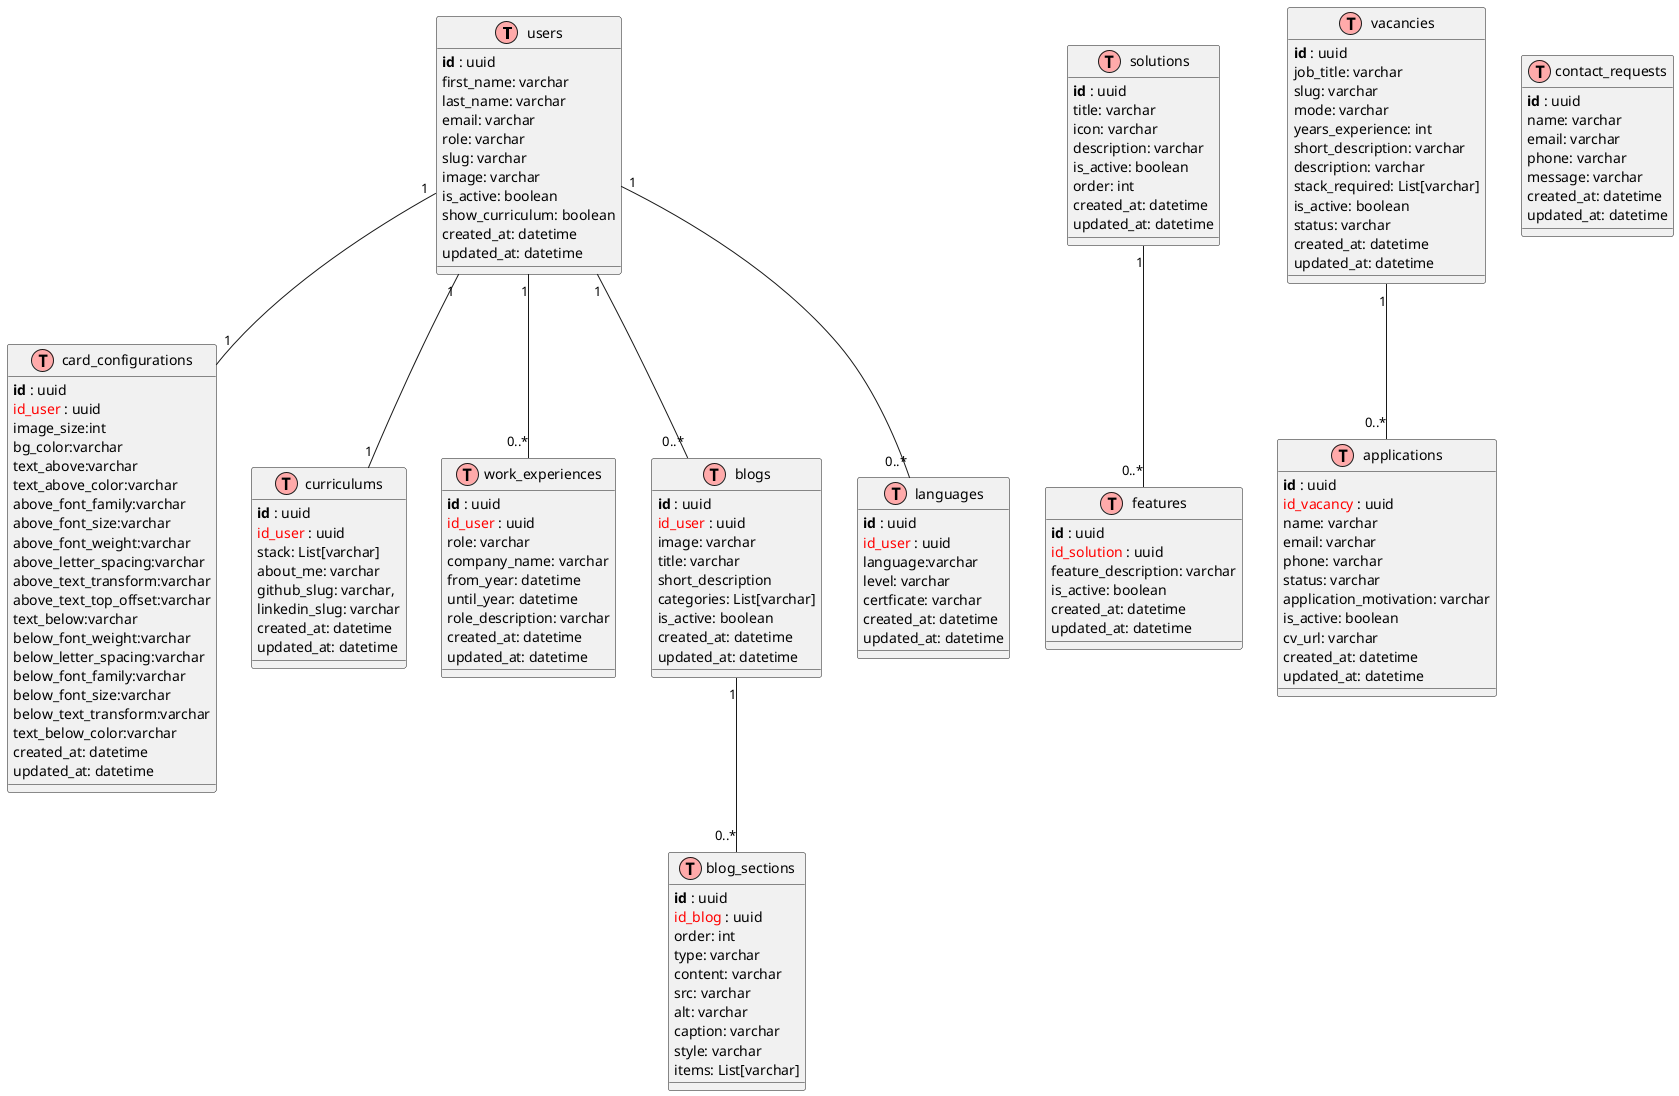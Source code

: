 @startuml kodeksa-db

!define Table(name,desc) class name as "desc" << (T,#FFAAAA) >>
!define primary_key(x) <b>x</b>
!define foreign_key(x) <color:red>x</color>

Table(users, "users") {
   primary_key(id) : uuid
   first_name: varchar
   last_name: varchar 
   email: varchar
   role: varchar
   slug: varchar
   image: varchar
   is_active: boolean
   show_curriculum: boolean
   created_at: datetime
   updated_at: datetime
}

Table(card_configurations, "card_configurations") {
    primary_key(id) : uuid
    foreign_key(id_user) : uuid
    image_size:int
    bg_color:varchar
    text_above:varchar
    text_above_color:varchar
    above_font_family:varchar
    above_font_size:varchar
    above_font_weight:varchar
    above_letter_spacing:varchar
    above_text_transform:varchar
    above_text_top_offset:varchar
    text_below:varchar
    below_font_weight:varchar
    below_letter_spacing:varchar
    below_font_family:varchar
    below_font_size:varchar
    below_text_transform:varchar
    text_below_color:varchar
    created_at: datetime
    updated_at: datetime
}

Table(curriculums, "curriculums") {
    primary_key(id) : uuid
    foreign_key(id_user) : uuid
    stack: List[varchar]
    about_me: varchar
    github_slug: varchar,
    linkedin_slug: varchar
    created_at: datetime
    updated_at: datetime
}

Table(work_experiences, "work_experiences") {
    primary_key(id) : uuid
    foreign_key(id_user) : uuid
    role: varchar
    company_name: varchar
    from_year: datetime
    until_year: datetime
    role_description: varchar
    created_at: datetime
    updated_at: datetime
}

Table(blogs, "blogs") {
    primary_key(id) : uuid
    foreign_key(id_user) : uuid
    image: varchar
    title: varchar
    short_description
    categories: List[varchar]
    is_active: boolean
    created_at: datetime
    updated_at: datetime
}

Table(blog_sections, "blog_sections") {
    primary_key(id) : uuid
    foreign_key(id_blog) : uuid
    order: int
    type: varchar
    content: varchar
    src: varchar
    alt: varchar
    caption: varchar
    style: varchar
    items: List[varchar]
}

Table(languages, "languages"){
    primary_key(id) : uuid
    foreign_key(id_user) : uuid
    language:varchar
    level: varchar
    certficate: varchar
    created_at: datetime
    updated_at: datetime
}

Table(solutions, "solutions") {
    primary_key(id) : uuid
    title: varchar
    icon: varchar
    description: varchar
    is_active: boolean
    order: int
    created_at: datetime
    updated_at: datetime
}

Table(features, "features") {
    primary_key(id) : uuid
    foreign_key(id_solution) : uuid
    feature_description: varchar
    is_active: boolean
    created_at: datetime
    updated_at: datetime
}

Table(vacancies,"vacancies") {
    primary_key(id) : uuid
    job_title: varchar
    slug: varchar
    mode: varchar
    years_experience: int
    short_description: varchar
    description: varchar
    stack_required: List[varchar]
    is_active: boolean
    status: varchar
    created_at: datetime
    updated_at: datetime
}

Table(applications, "applications"){
    primary_key(id) : uuid
    foreign_key(id_vacancy) : uuid
    name: varchar
    email: varchar
    phone: varchar
    status: varchar
    application_motivation: varchar
    is_active: boolean
    cv_url: varchar
    created_at: datetime
    updated_at: datetime
}


Table(contact_requests, "contact_requests") {
    primary_key(id) : uuid
    name: varchar
    email: varchar
    phone: varchar
    message: varchar
    created_at: datetime
    updated_at: datetime
}


users "1" -- "1" card_configurations
users "1" -- "1" curriculums
users "1" -- "0..*" work_experiences
users "1" -- "0..*" languages
users "1" -- "0..*" blogs
blogs "1" -- "0..*" blog_sections
solutions "1" -- "0..*" features
vacancies "1" -- "0..*" applications

